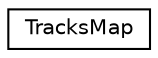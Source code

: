 digraph G
{
  edge [fontname="Helvetica",fontsize="10",labelfontname="Helvetica",labelfontsize="10"];
  node [fontname="Helvetica",fontsize="10",shape=record];
  rankdir=LR;
  Node1 [label="TracksMap",height=0.2,width=0.4,color="black", fillcolor="white", style="filled",URL="$d3/dea/structTracksMap.html"];
}
